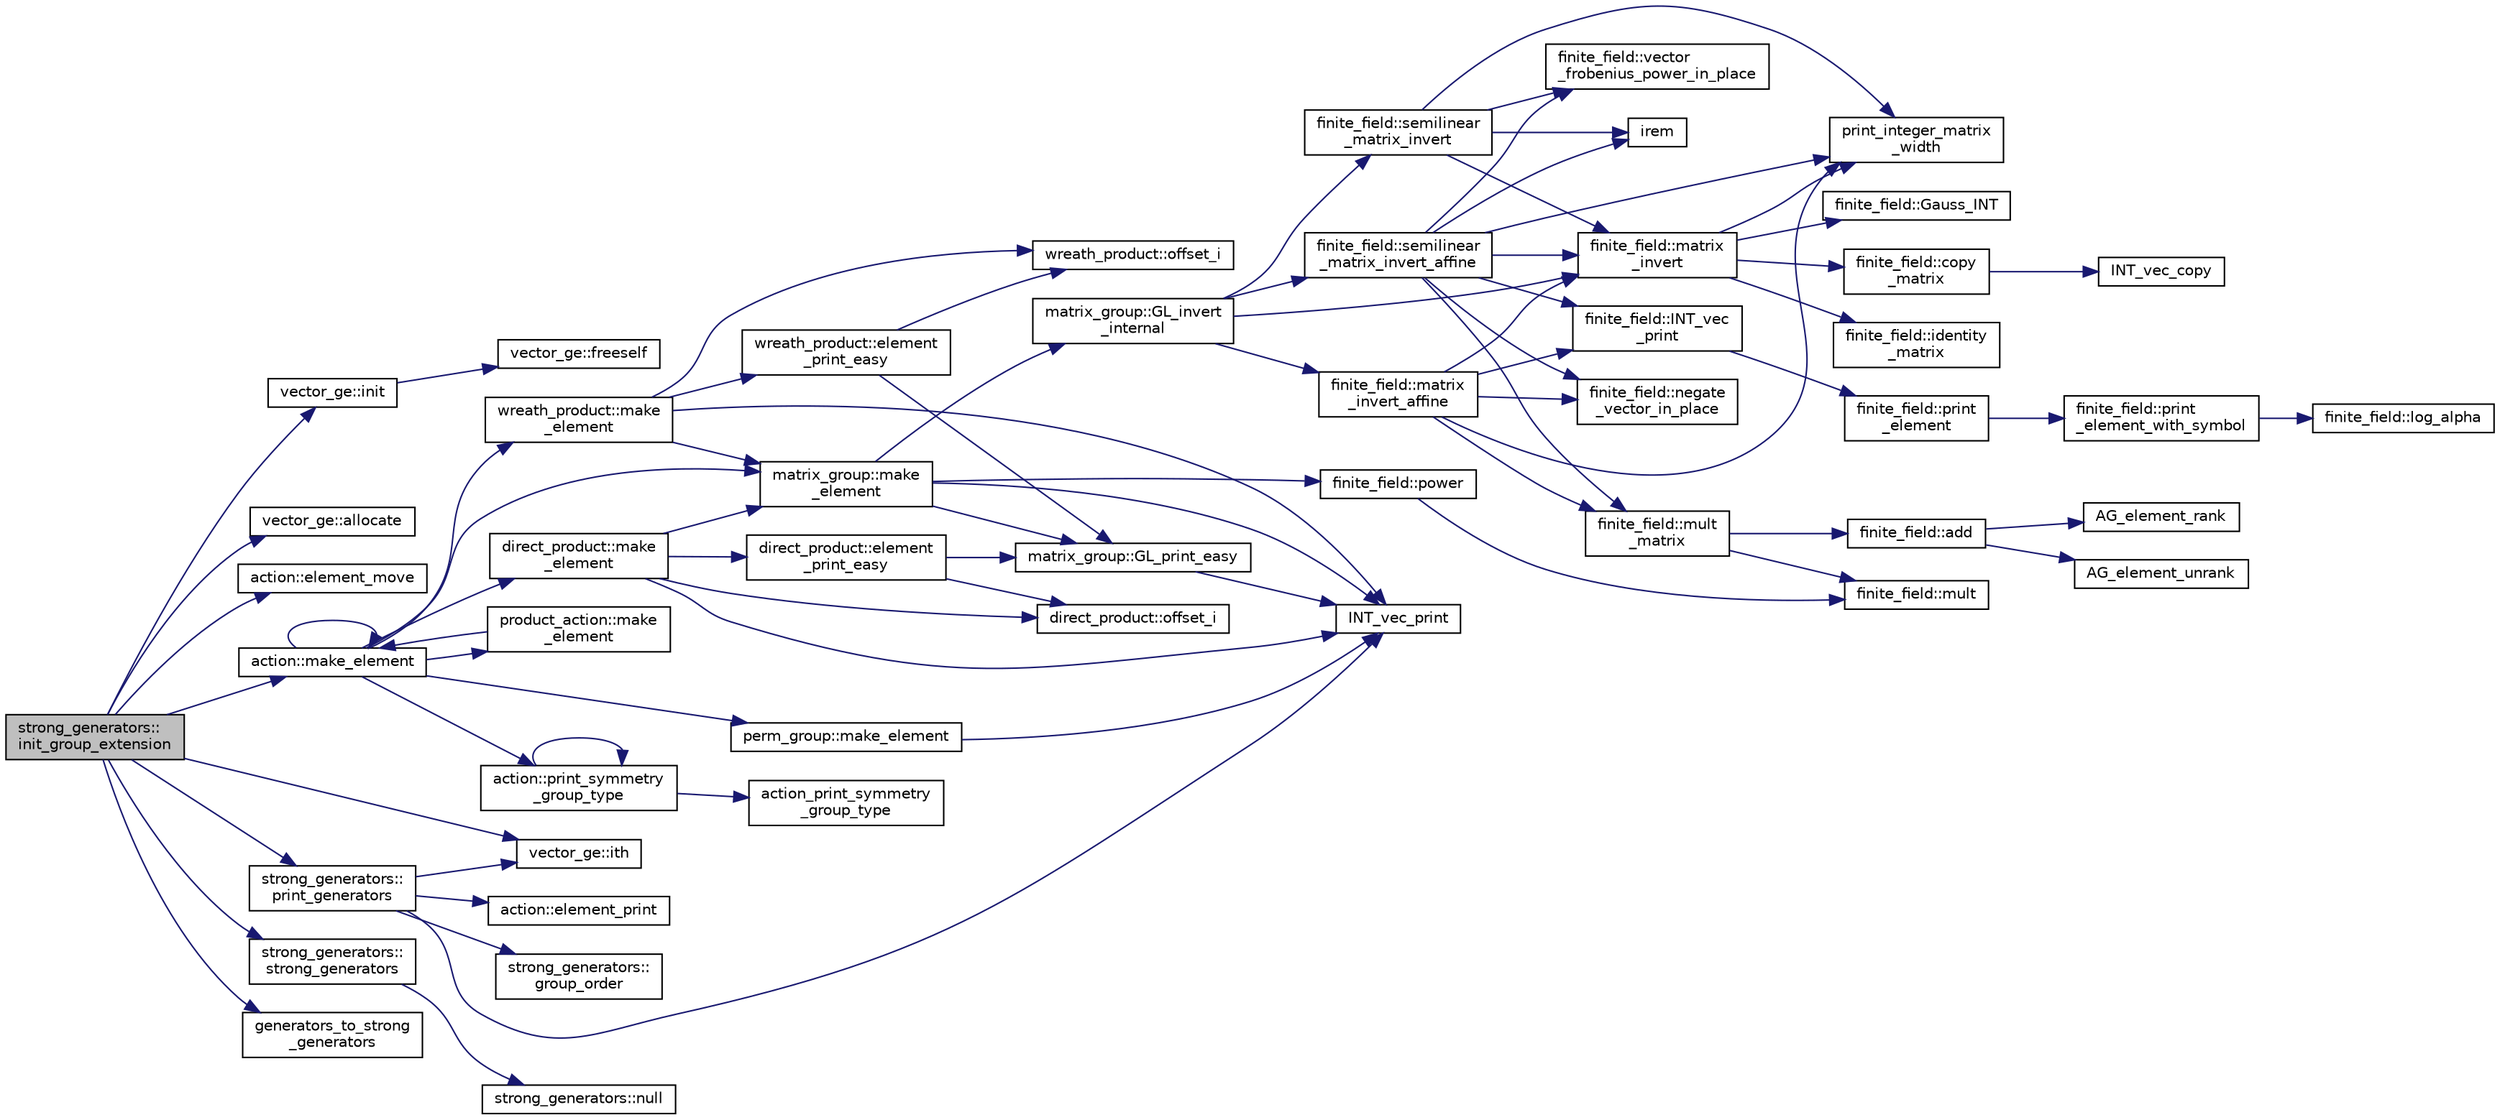digraph "strong_generators::init_group_extension"
{
  edge [fontname="Helvetica",fontsize="10",labelfontname="Helvetica",labelfontsize="10"];
  node [fontname="Helvetica",fontsize="10",shape=record];
  rankdir="LR";
  Node3124 [label="strong_generators::\linit_group_extension",height=0.2,width=0.4,color="black", fillcolor="grey75", style="filled", fontcolor="black"];
  Node3124 -> Node3125 [color="midnightblue",fontsize="10",style="solid",fontname="Helvetica"];
  Node3125 [label="vector_ge::init",height=0.2,width=0.4,color="black", fillcolor="white", style="filled",URL="$d4/d6e/classvector__ge.html#afe1d6befd1f1501e6be34afbaa9d30a8"];
  Node3125 -> Node3126 [color="midnightblue",fontsize="10",style="solid",fontname="Helvetica"];
  Node3126 [label="vector_ge::freeself",height=0.2,width=0.4,color="black", fillcolor="white", style="filled",URL="$d4/d6e/classvector__ge.html#aa002e4b715cc73a9b8b367d29700b452"];
  Node3124 -> Node3127 [color="midnightblue",fontsize="10",style="solid",fontname="Helvetica"];
  Node3127 [label="vector_ge::allocate",height=0.2,width=0.4,color="black", fillcolor="white", style="filled",URL="$d4/d6e/classvector__ge.html#a35b062a9201b30f0a87bf87702d243ae"];
  Node3124 -> Node3128 [color="midnightblue",fontsize="10",style="solid",fontname="Helvetica"];
  Node3128 [label="action::element_move",height=0.2,width=0.4,color="black", fillcolor="white", style="filled",URL="$d2/d86/classaction.html#a550947491bbb534d3d7951f50198a874"];
  Node3124 -> Node3129 [color="midnightblue",fontsize="10",style="solid",fontname="Helvetica"];
  Node3129 [label="vector_ge::ith",height=0.2,width=0.4,color="black", fillcolor="white", style="filled",URL="$d4/d6e/classvector__ge.html#a1ff002e8b746a9beb119d57dcd4a15ff"];
  Node3124 -> Node3130 [color="midnightblue",fontsize="10",style="solid",fontname="Helvetica"];
  Node3130 [label="action::make_element",height=0.2,width=0.4,color="black", fillcolor="white", style="filled",URL="$d2/d86/classaction.html#a920fa2a27583fb60bae10e7b282cdd1d"];
  Node3130 -> Node3131 [color="midnightblue",fontsize="10",style="solid",fontname="Helvetica"];
  Node3131 [label="product_action::make\l_element",height=0.2,width=0.4,color="black", fillcolor="white", style="filled",URL="$d8/d74/classproduct__action.html#a1d16f9f3a4be7b3ed6ce0825612a3cd8"];
  Node3131 -> Node3130 [color="midnightblue",fontsize="10",style="solid",fontname="Helvetica"];
  Node3130 -> Node3130 [color="midnightblue",fontsize="10",style="solid",fontname="Helvetica"];
  Node3130 -> Node3132 [color="midnightblue",fontsize="10",style="solid",fontname="Helvetica"];
  Node3132 [label="matrix_group::make\l_element",height=0.2,width=0.4,color="black", fillcolor="white", style="filled",URL="$d3/ded/classmatrix__group.html#adf67c0031ec58afbbc545e65a1cf6845"];
  Node3132 -> Node3133 [color="midnightblue",fontsize="10",style="solid",fontname="Helvetica"];
  Node3133 [label="INT_vec_print",height=0.2,width=0.4,color="black", fillcolor="white", style="filled",URL="$df/dbf/sajeeb_8_c.html#a79a5901af0b47dd0d694109543c027fe"];
  Node3132 -> Node3134 [color="midnightblue",fontsize="10",style="solid",fontname="Helvetica"];
  Node3134 [label="finite_field::power",height=0.2,width=0.4,color="black", fillcolor="white", style="filled",URL="$df/d5a/classfinite__field.html#a0437871b8f775f0b2d589188d9ad7e61"];
  Node3134 -> Node3135 [color="midnightblue",fontsize="10",style="solid",fontname="Helvetica"];
  Node3135 [label="finite_field::mult",height=0.2,width=0.4,color="black", fillcolor="white", style="filled",URL="$df/d5a/classfinite__field.html#a24fb5917aa6d4d656fd855b7f44a13b0"];
  Node3132 -> Node3136 [color="midnightblue",fontsize="10",style="solid",fontname="Helvetica"];
  Node3136 [label="matrix_group::GL_invert\l_internal",height=0.2,width=0.4,color="black", fillcolor="white", style="filled",URL="$d3/ded/classmatrix__group.html#ab2b9f8046dee535722e07a92ec3ab0b6"];
  Node3136 -> Node3137 [color="midnightblue",fontsize="10",style="solid",fontname="Helvetica"];
  Node3137 [label="finite_field::semilinear\l_matrix_invert",height=0.2,width=0.4,color="black", fillcolor="white", style="filled",URL="$df/d5a/classfinite__field.html#a940fec6a9c31b10eed2e8d37c5472d93"];
  Node3137 -> Node3138 [color="midnightblue",fontsize="10",style="solid",fontname="Helvetica"];
  Node3138 [label="print_integer_matrix\l_width",height=0.2,width=0.4,color="black", fillcolor="white", style="filled",URL="$d5/db4/io__and__os_8h.html#aa78f3e73fc2179251bd15adbcc31573f"];
  Node3137 -> Node3139 [color="midnightblue",fontsize="10",style="solid",fontname="Helvetica"];
  Node3139 [label="finite_field::matrix\l_invert",height=0.2,width=0.4,color="black", fillcolor="white", style="filled",URL="$df/d5a/classfinite__field.html#a4c017c0edc20fefef3da0db4ef4248f7"];
  Node3139 -> Node3138 [color="midnightblue",fontsize="10",style="solid",fontname="Helvetica"];
  Node3139 -> Node3140 [color="midnightblue",fontsize="10",style="solid",fontname="Helvetica"];
  Node3140 [label="finite_field::copy\l_matrix",height=0.2,width=0.4,color="black", fillcolor="white", style="filled",URL="$df/d5a/classfinite__field.html#a2bfe6d4feabc4f27d253c7702ef9b8cb"];
  Node3140 -> Node3141 [color="midnightblue",fontsize="10",style="solid",fontname="Helvetica"];
  Node3141 [label="INT_vec_copy",height=0.2,width=0.4,color="black", fillcolor="white", style="filled",URL="$df/dbf/sajeeb_8_c.html#ac2d875e27e009af6ec04d17254d11075"];
  Node3139 -> Node3142 [color="midnightblue",fontsize="10",style="solid",fontname="Helvetica"];
  Node3142 [label="finite_field::identity\l_matrix",height=0.2,width=0.4,color="black", fillcolor="white", style="filled",URL="$df/d5a/classfinite__field.html#a4688997f80b8721560bccec986c23413"];
  Node3139 -> Node3143 [color="midnightblue",fontsize="10",style="solid",fontname="Helvetica"];
  Node3143 [label="finite_field::Gauss_INT",height=0.2,width=0.4,color="black", fillcolor="white", style="filled",URL="$df/d5a/classfinite__field.html#adb676d2e80341b53751326e3a58beb11"];
  Node3137 -> Node3144 [color="midnightblue",fontsize="10",style="solid",fontname="Helvetica"];
  Node3144 [label="finite_field::vector\l_frobenius_power_in_place",height=0.2,width=0.4,color="black", fillcolor="white", style="filled",URL="$df/d5a/classfinite__field.html#ab56074024300775d943c7943d845df91"];
  Node3137 -> Node3145 [color="midnightblue",fontsize="10",style="solid",fontname="Helvetica"];
  Node3145 [label="irem",height=0.2,width=0.4,color="black", fillcolor="white", style="filled",URL="$de/dc5/algebra__and__number__theory_8h.html#ae753505dbf1e3a9adaaf2f0893dd8c6c"];
  Node3136 -> Node3139 [color="midnightblue",fontsize="10",style="solid",fontname="Helvetica"];
  Node3136 -> Node3146 [color="midnightblue",fontsize="10",style="solid",fontname="Helvetica"];
  Node3146 [label="finite_field::semilinear\l_matrix_invert_affine",height=0.2,width=0.4,color="black", fillcolor="white", style="filled",URL="$df/d5a/classfinite__field.html#a23db70e745bf22d230da684440e1fc59"];
  Node3146 -> Node3138 [color="midnightblue",fontsize="10",style="solid",fontname="Helvetica"];
  Node3146 -> Node3147 [color="midnightblue",fontsize="10",style="solid",fontname="Helvetica"];
  Node3147 [label="finite_field::INT_vec\l_print",height=0.2,width=0.4,color="black", fillcolor="white", style="filled",URL="$df/d5a/classfinite__field.html#a9c33a61dedc197e37b014b6f8dc07f06"];
  Node3147 -> Node3148 [color="midnightblue",fontsize="10",style="solid",fontname="Helvetica"];
  Node3148 [label="finite_field::print\l_element",height=0.2,width=0.4,color="black", fillcolor="white", style="filled",URL="$df/d5a/classfinite__field.html#ab7d1f59c043d7696b8b47c92d0fedad5"];
  Node3148 -> Node3149 [color="midnightblue",fontsize="10",style="solid",fontname="Helvetica"];
  Node3149 [label="finite_field::print\l_element_with_symbol",height=0.2,width=0.4,color="black", fillcolor="white", style="filled",URL="$df/d5a/classfinite__field.html#aa0180c961aa4a0a8934cb4dc82e38a4d"];
  Node3149 -> Node3150 [color="midnightblue",fontsize="10",style="solid",fontname="Helvetica"];
  Node3150 [label="finite_field::log_alpha",height=0.2,width=0.4,color="black", fillcolor="white", style="filled",URL="$df/d5a/classfinite__field.html#a446a83ae0d281ddf44215626f0097305"];
  Node3146 -> Node3139 [color="midnightblue",fontsize="10",style="solid",fontname="Helvetica"];
  Node3146 -> Node3145 [color="midnightblue",fontsize="10",style="solid",fontname="Helvetica"];
  Node3146 -> Node3144 [color="midnightblue",fontsize="10",style="solid",fontname="Helvetica"];
  Node3146 -> Node3151 [color="midnightblue",fontsize="10",style="solid",fontname="Helvetica"];
  Node3151 [label="finite_field::mult\l_matrix",height=0.2,width=0.4,color="black", fillcolor="white", style="filled",URL="$df/d5a/classfinite__field.html#a48517f15dfd7b21c37e0975855f1ada2"];
  Node3151 -> Node3152 [color="midnightblue",fontsize="10",style="solid",fontname="Helvetica"];
  Node3152 [label="finite_field::add",height=0.2,width=0.4,color="black", fillcolor="white", style="filled",URL="$df/d5a/classfinite__field.html#a8f12328a27500f3c7be0c849ebbc9d14"];
  Node3152 -> Node3153 [color="midnightblue",fontsize="10",style="solid",fontname="Helvetica"];
  Node3153 [label="AG_element_unrank",height=0.2,width=0.4,color="black", fillcolor="white", style="filled",URL="$d4/d67/geometry_8h.html#a4a33b86c87b2879b97cfa1327abe2885"];
  Node3152 -> Node3154 [color="midnightblue",fontsize="10",style="solid",fontname="Helvetica"];
  Node3154 [label="AG_element_rank",height=0.2,width=0.4,color="black", fillcolor="white", style="filled",URL="$d4/d67/geometry_8h.html#ab2ac908d07dd8038fd996e26bdc75c17"];
  Node3151 -> Node3135 [color="midnightblue",fontsize="10",style="solid",fontname="Helvetica"];
  Node3146 -> Node3155 [color="midnightblue",fontsize="10",style="solid",fontname="Helvetica"];
  Node3155 [label="finite_field::negate\l_vector_in_place",height=0.2,width=0.4,color="black", fillcolor="white", style="filled",URL="$df/d5a/classfinite__field.html#ad6a305338cfff6d22353ac03c5cd5e03"];
  Node3136 -> Node3156 [color="midnightblue",fontsize="10",style="solid",fontname="Helvetica"];
  Node3156 [label="finite_field::matrix\l_invert_affine",height=0.2,width=0.4,color="black", fillcolor="white", style="filled",URL="$df/d5a/classfinite__field.html#a716c202ca9fcee1911e330f4a5bdba38"];
  Node3156 -> Node3138 [color="midnightblue",fontsize="10",style="solid",fontname="Helvetica"];
  Node3156 -> Node3147 [color="midnightblue",fontsize="10",style="solid",fontname="Helvetica"];
  Node3156 -> Node3139 [color="midnightblue",fontsize="10",style="solid",fontname="Helvetica"];
  Node3156 -> Node3151 [color="midnightblue",fontsize="10",style="solid",fontname="Helvetica"];
  Node3156 -> Node3155 [color="midnightblue",fontsize="10",style="solid",fontname="Helvetica"];
  Node3132 -> Node3157 [color="midnightblue",fontsize="10",style="solid",fontname="Helvetica"];
  Node3157 [label="matrix_group::GL_print_easy",height=0.2,width=0.4,color="black", fillcolor="white", style="filled",URL="$d3/ded/classmatrix__group.html#a3e6f5c276210e8132523150fad82c57e"];
  Node3157 -> Node3133 [color="midnightblue",fontsize="10",style="solid",fontname="Helvetica"];
  Node3130 -> Node3158 [color="midnightblue",fontsize="10",style="solid",fontname="Helvetica"];
  Node3158 [label="wreath_product::make\l_element",height=0.2,width=0.4,color="black", fillcolor="white", style="filled",URL="$d8/dfa/classwreath__product.html#ac47838a579877034b1d2b4cd897625c1"];
  Node3158 -> Node3133 [color="midnightblue",fontsize="10",style="solid",fontname="Helvetica"];
  Node3158 -> Node3132 [color="midnightblue",fontsize="10",style="solid",fontname="Helvetica"];
  Node3158 -> Node3159 [color="midnightblue",fontsize="10",style="solid",fontname="Helvetica"];
  Node3159 [label="wreath_product::offset_i",height=0.2,width=0.4,color="black", fillcolor="white", style="filled",URL="$d8/dfa/classwreath__product.html#a081d6eed767bdd84bc74e555815641c6"];
  Node3158 -> Node3160 [color="midnightblue",fontsize="10",style="solid",fontname="Helvetica"];
  Node3160 [label="wreath_product::element\l_print_easy",height=0.2,width=0.4,color="black", fillcolor="white", style="filled",URL="$d8/dfa/classwreath__product.html#aa1e82da5d4c019c0756b8ebf417ee9dc"];
  Node3160 -> Node3157 [color="midnightblue",fontsize="10",style="solid",fontname="Helvetica"];
  Node3160 -> Node3159 [color="midnightblue",fontsize="10",style="solid",fontname="Helvetica"];
  Node3130 -> Node3161 [color="midnightblue",fontsize="10",style="solid",fontname="Helvetica"];
  Node3161 [label="direct_product::make\l_element",height=0.2,width=0.4,color="black", fillcolor="white", style="filled",URL="$dc/daf/classdirect__product.html#a776efa4be66f9b0481d1f012a14c9dde"];
  Node3161 -> Node3133 [color="midnightblue",fontsize="10",style="solid",fontname="Helvetica"];
  Node3161 -> Node3132 [color="midnightblue",fontsize="10",style="solid",fontname="Helvetica"];
  Node3161 -> Node3162 [color="midnightblue",fontsize="10",style="solid",fontname="Helvetica"];
  Node3162 [label="direct_product::offset_i",height=0.2,width=0.4,color="black", fillcolor="white", style="filled",URL="$dc/daf/classdirect__product.html#a2ec3643bd7223e53c00451d1fe832f20"];
  Node3161 -> Node3163 [color="midnightblue",fontsize="10",style="solid",fontname="Helvetica"];
  Node3163 [label="direct_product::element\l_print_easy",height=0.2,width=0.4,color="black", fillcolor="white", style="filled",URL="$dc/daf/classdirect__product.html#a532daead19e5c7977ce9928dafab79ac"];
  Node3163 -> Node3157 [color="midnightblue",fontsize="10",style="solid",fontname="Helvetica"];
  Node3163 -> Node3162 [color="midnightblue",fontsize="10",style="solid",fontname="Helvetica"];
  Node3130 -> Node3164 [color="midnightblue",fontsize="10",style="solid",fontname="Helvetica"];
  Node3164 [label="perm_group::make_element",height=0.2,width=0.4,color="black", fillcolor="white", style="filled",URL="$df/d0a/classperm__group.html#a52c1c9e55966809c1e30aad80df87774"];
  Node3164 -> Node3133 [color="midnightblue",fontsize="10",style="solid",fontname="Helvetica"];
  Node3130 -> Node3165 [color="midnightblue",fontsize="10",style="solid",fontname="Helvetica"];
  Node3165 [label="action::print_symmetry\l_group_type",height=0.2,width=0.4,color="black", fillcolor="white", style="filled",URL="$d2/d86/classaction.html#aed811766c7e64fe2c853df8b0b67aa6e"];
  Node3165 -> Node3166 [color="midnightblue",fontsize="10",style="solid",fontname="Helvetica"];
  Node3166 [label="action_print_symmetry\l_group_type",height=0.2,width=0.4,color="black", fillcolor="white", style="filled",URL="$d5/d90/action__global_8_c.html#a03666b9440c4962148eba7905b9f843c"];
  Node3165 -> Node3165 [color="midnightblue",fontsize="10",style="solid",fontname="Helvetica"];
  Node3124 -> Node3167 [color="midnightblue",fontsize="10",style="solid",fontname="Helvetica"];
  Node3167 [label="strong_generators::\lstrong_generators",height=0.2,width=0.4,color="black", fillcolor="white", style="filled",URL="$dc/d09/classstrong__generators.html#a21fe01627384464cd600bd858acb6c40"];
  Node3167 -> Node3168 [color="midnightblue",fontsize="10",style="solid",fontname="Helvetica"];
  Node3168 [label="strong_generators::null",height=0.2,width=0.4,color="black", fillcolor="white", style="filled",URL="$dc/d09/classstrong__generators.html#a6c749e2b2e07381b291f76a3841334f0"];
  Node3124 -> Node3169 [color="midnightblue",fontsize="10",style="solid",fontname="Helvetica"];
  Node3169 [label="generators_to_strong\l_generators",height=0.2,width=0.4,color="black", fillcolor="white", style="filled",URL="$d5/d90/action__global_8_c.html#aaa17f24fdab7065fbb11a06c513a4562"];
  Node3124 -> Node3170 [color="midnightblue",fontsize="10",style="solid",fontname="Helvetica"];
  Node3170 [label="strong_generators::\lprint_generators",height=0.2,width=0.4,color="black", fillcolor="white", style="filled",URL="$dc/d09/classstrong__generators.html#adccd259b435afd96d89cd664daa6c897"];
  Node3170 -> Node3171 [color="midnightblue",fontsize="10",style="solid",fontname="Helvetica"];
  Node3171 [label="strong_generators::\lgroup_order",height=0.2,width=0.4,color="black", fillcolor="white", style="filled",URL="$dc/d09/classstrong__generators.html#a91f453c2bfd6502b96f4b4eed16beb20"];
  Node3170 -> Node3133 [color="midnightblue",fontsize="10",style="solid",fontname="Helvetica"];
  Node3170 -> Node3172 [color="midnightblue",fontsize="10",style="solid",fontname="Helvetica"];
  Node3172 [label="action::element_print",height=0.2,width=0.4,color="black", fillcolor="white", style="filled",URL="$d2/d86/classaction.html#ae38c3ef3c1125213733d63c6fc3c40cd"];
  Node3170 -> Node3129 [color="midnightblue",fontsize="10",style="solid",fontname="Helvetica"];
}

